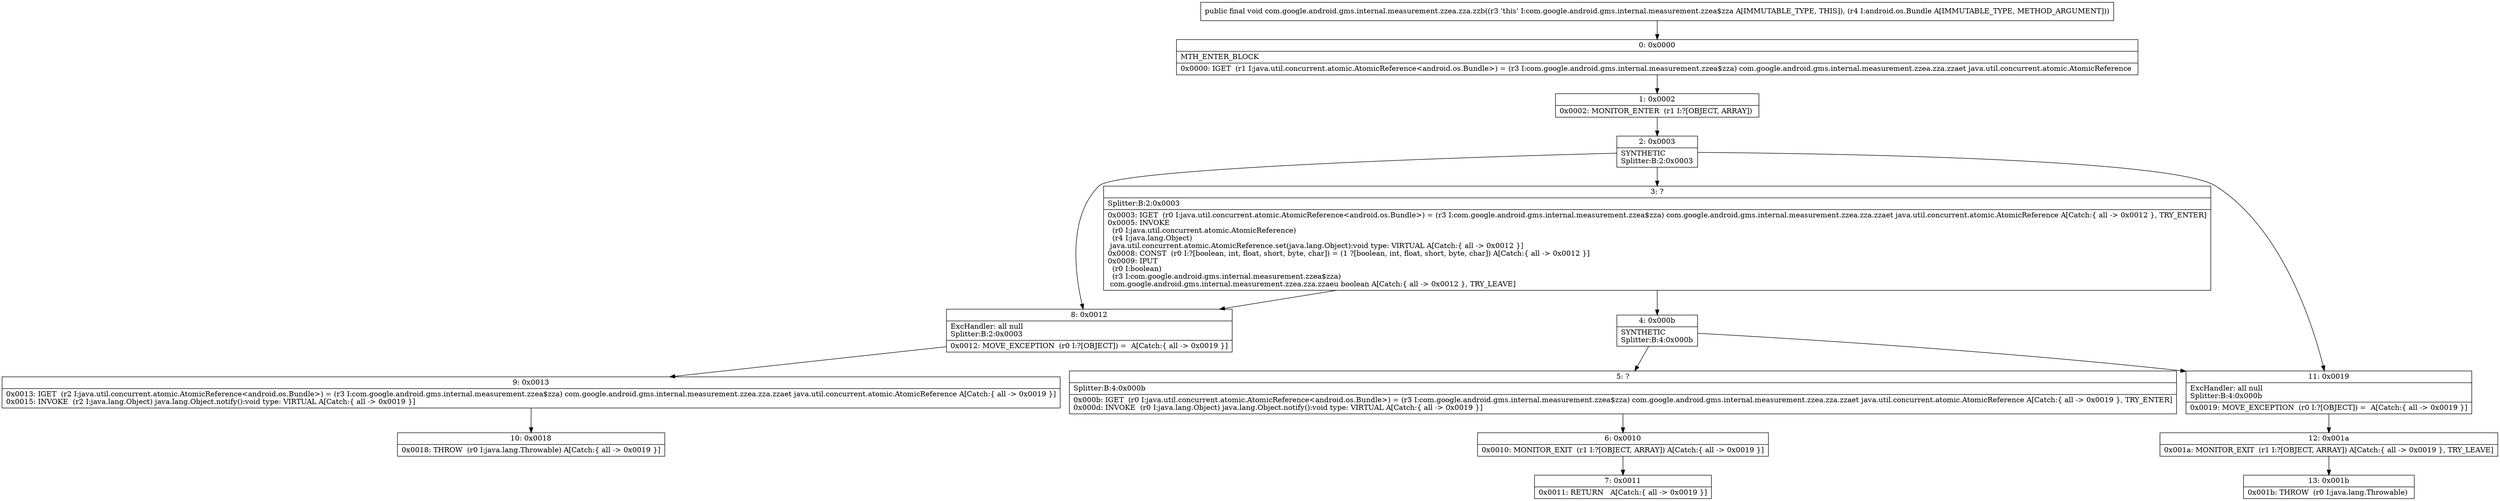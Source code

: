 digraph "CFG forcom.google.android.gms.internal.measurement.zzea.zza.zzb(Landroid\/os\/Bundle;)V" {
Node_0 [shape=record,label="{0\:\ 0x0000|MTH_ENTER_BLOCK\l|0x0000: IGET  (r1 I:java.util.concurrent.atomic.AtomicReference\<android.os.Bundle\>) = (r3 I:com.google.android.gms.internal.measurement.zzea$zza) com.google.android.gms.internal.measurement.zzea.zza.zzaet java.util.concurrent.atomic.AtomicReference \l}"];
Node_1 [shape=record,label="{1\:\ 0x0002|0x0002: MONITOR_ENTER  (r1 I:?[OBJECT, ARRAY]) \l}"];
Node_2 [shape=record,label="{2\:\ 0x0003|SYNTHETIC\lSplitter:B:2:0x0003\l}"];
Node_3 [shape=record,label="{3\:\ ?|Splitter:B:2:0x0003\l|0x0003: IGET  (r0 I:java.util.concurrent.atomic.AtomicReference\<android.os.Bundle\>) = (r3 I:com.google.android.gms.internal.measurement.zzea$zza) com.google.android.gms.internal.measurement.zzea.zza.zzaet java.util.concurrent.atomic.AtomicReference A[Catch:\{ all \-\> 0x0012 \}, TRY_ENTER]\l0x0005: INVOKE  \l  (r0 I:java.util.concurrent.atomic.AtomicReference)\l  (r4 I:java.lang.Object)\l java.util.concurrent.atomic.AtomicReference.set(java.lang.Object):void type: VIRTUAL A[Catch:\{ all \-\> 0x0012 \}]\l0x0008: CONST  (r0 I:?[boolean, int, float, short, byte, char]) = (1 ?[boolean, int, float, short, byte, char]) A[Catch:\{ all \-\> 0x0012 \}]\l0x0009: IPUT  \l  (r0 I:boolean)\l  (r3 I:com.google.android.gms.internal.measurement.zzea$zza)\l com.google.android.gms.internal.measurement.zzea.zza.zzaeu boolean A[Catch:\{ all \-\> 0x0012 \}, TRY_LEAVE]\l}"];
Node_4 [shape=record,label="{4\:\ 0x000b|SYNTHETIC\lSplitter:B:4:0x000b\l}"];
Node_5 [shape=record,label="{5\:\ ?|Splitter:B:4:0x000b\l|0x000b: IGET  (r0 I:java.util.concurrent.atomic.AtomicReference\<android.os.Bundle\>) = (r3 I:com.google.android.gms.internal.measurement.zzea$zza) com.google.android.gms.internal.measurement.zzea.zza.zzaet java.util.concurrent.atomic.AtomicReference A[Catch:\{ all \-\> 0x0019 \}, TRY_ENTER]\l0x000d: INVOKE  (r0 I:java.lang.Object) java.lang.Object.notify():void type: VIRTUAL A[Catch:\{ all \-\> 0x0019 \}]\l}"];
Node_6 [shape=record,label="{6\:\ 0x0010|0x0010: MONITOR_EXIT  (r1 I:?[OBJECT, ARRAY]) A[Catch:\{ all \-\> 0x0019 \}]\l}"];
Node_7 [shape=record,label="{7\:\ 0x0011|0x0011: RETURN   A[Catch:\{ all \-\> 0x0019 \}]\l}"];
Node_8 [shape=record,label="{8\:\ 0x0012|ExcHandler: all null\lSplitter:B:2:0x0003\l|0x0012: MOVE_EXCEPTION  (r0 I:?[OBJECT]) =  A[Catch:\{ all \-\> 0x0019 \}]\l}"];
Node_9 [shape=record,label="{9\:\ 0x0013|0x0013: IGET  (r2 I:java.util.concurrent.atomic.AtomicReference\<android.os.Bundle\>) = (r3 I:com.google.android.gms.internal.measurement.zzea$zza) com.google.android.gms.internal.measurement.zzea.zza.zzaet java.util.concurrent.atomic.AtomicReference A[Catch:\{ all \-\> 0x0019 \}]\l0x0015: INVOKE  (r2 I:java.lang.Object) java.lang.Object.notify():void type: VIRTUAL A[Catch:\{ all \-\> 0x0019 \}]\l}"];
Node_10 [shape=record,label="{10\:\ 0x0018|0x0018: THROW  (r0 I:java.lang.Throwable) A[Catch:\{ all \-\> 0x0019 \}]\l}"];
Node_11 [shape=record,label="{11\:\ 0x0019|ExcHandler: all null\lSplitter:B:4:0x000b\l|0x0019: MOVE_EXCEPTION  (r0 I:?[OBJECT]) =  A[Catch:\{ all \-\> 0x0019 \}]\l}"];
Node_12 [shape=record,label="{12\:\ 0x001a|0x001a: MONITOR_EXIT  (r1 I:?[OBJECT, ARRAY]) A[Catch:\{ all \-\> 0x0019 \}, TRY_LEAVE]\l}"];
Node_13 [shape=record,label="{13\:\ 0x001b|0x001b: THROW  (r0 I:java.lang.Throwable) \l}"];
MethodNode[shape=record,label="{public final void com.google.android.gms.internal.measurement.zzea.zza.zzb((r3 'this' I:com.google.android.gms.internal.measurement.zzea$zza A[IMMUTABLE_TYPE, THIS]), (r4 I:android.os.Bundle A[IMMUTABLE_TYPE, METHOD_ARGUMENT])) }"];
MethodNode -> Node_0;
Node_0 -> Node_1;
Node_1 -> Node_2;
Node_2 -> Node_3;
Node_2 -> Node_8;
Node_2 -> Node_11;
Node_3 -> Node_4;
Node_3 -> Node_8;
Node_4 -> Node_5;
Node_4 -> Node_11;
Node_5 -> Node_6;
Node_6 -> Node_7;
Node_8 -> Node_9;
Node_9 -> Node_10;
Node_11 -> Node_12;
Node_12 -> Node_13;
}


